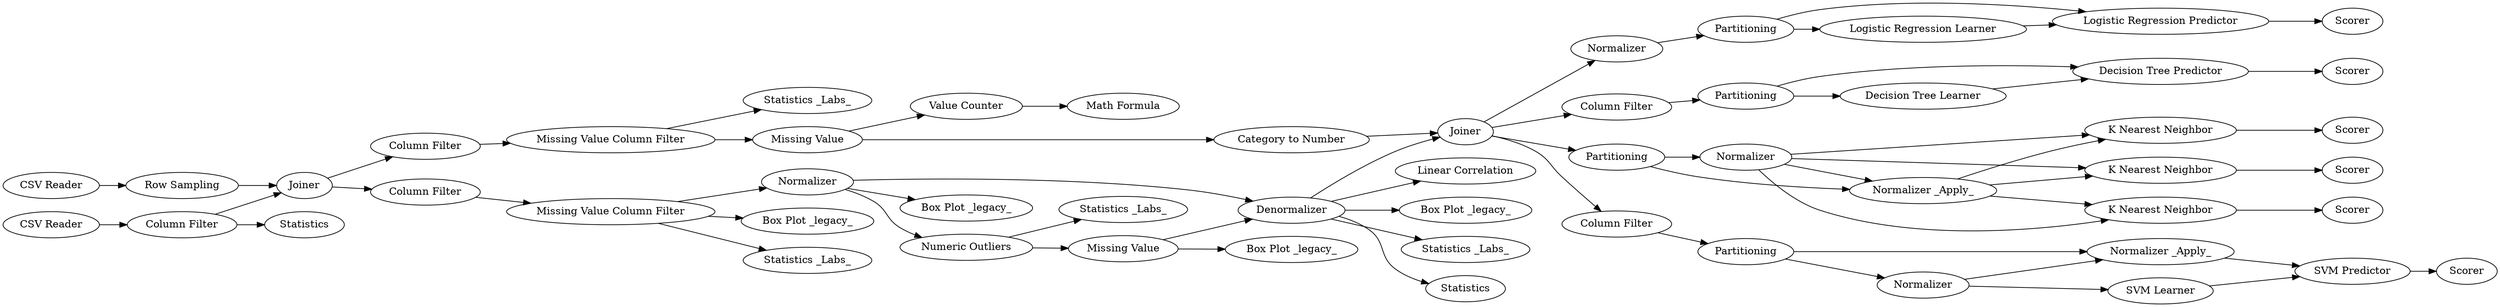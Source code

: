digraph {
	1 [label="CSV Reader"]
	2 [label="Row Sampling"]
	3 [label="CSV Reader"]
	4 [label=Joiner]
	34 [label="Column Filter"]
	35 [label="Column Filter"]
	36 [label="Missing Value Column Filter"]
	37 [label="Missing Value Column Filter"]
	38 [label="Missing Value"]
	39 [label="Missing Value"]
	40 [label="Category to Number"]
	41 [label="Numeric Outliers"]
	42 [label=Joiner]
	45 [label=Normalizer]
	46 [label=Denormalizer]
	48 [label=Partitioning]
	49 [label="Decision Tree Learner"]
	50 [label="Decision Tree Predictor"]
	51 [label=Scorer]
	52 [label=Normalizer]
	56 [label=Partitioning]
	58 [label="Column Filter"]
	61 [label=Partitioning]
	63 [label=Normalizer]
	64 [label="Normalizer _Apply_"]
	65 [label="K Nearest Neighbor"]
	66 [label=Scorer]
	67 [label="K Nearest Neighbor"]
	68 [label="K Nearest Neighbor"]
	69 [label=Scorer]
	70 [label=Scorer]
	83 [label=Partitioning]
	84 [label="SVM Learner"]
	87 [label="SVM Predictor"]
	88 [label=Scorer]
	91 [label="Value Counter"]
	92 [label="Math Formula"]
	95 [label=Statistics]
	96 [label="Linear Correlation"]
	101 [label="Box Plot _legacy_"]
	102 [label="Box Plot _legacy_"]
	103 [label="Box Plot _legacy_"]
	104 [label="Box Plot _legacy_"]
	105 [label=Normalizer]
	106 [label="Normalizer _Apply_"]
	107 [label="Column Filter"]
	108 [label="Logistic Regression Learner"]
	109 [label="Logistic Regression Predictor"]
	110 [label=Scorer]
	111 [label="Column Filter"]
	114 [label="Statistics _Labs_"]
	115 [label="Statistics _Labs_"]
	116 [label="Statistics _Labs_"]
	117 [label="Statistics _Labs_"]
	118 [label=Statistics]
	1 -> 2
	2 -> 4
	3 -> 111
	4 -> 34
	4 -> 35
	34 -> 36
	35 -> 37
	36 -> 38
	36 -> 114
	37 -> 45
	37 -> 101
	37 -> 115
	38 -> 40
	38 -> 91
	39 -> 46
	39 -> 103
	40 -> 42
	41 -> 39
	41 -> 116
	42 -> 58
	42 -> 61
	42 -> 52
	42 -> 107
	45 -> 46
	45 -> 41
	45 -> 102
	46 -> 42
	46 -> 104
	46 -> 96
	46 -> 117
	46 -> 95
	48 -> 49
	48 -> 50
	49 -> 50
	50 -> 51
	52 -> 56
	56 -> 108
	56 -> 109
	58 -> 48
	61 -> 63
	61 -> 64
	63 -> 68
	63 -> 67
	63 -> 65
	63 -> 64
	64 -> 65
	64 -> 67
	64 -> 68
	65 -> 66
	67 -> 69
	68 -> 70
	83 -> 106
	83 -> 105
	84 -> 87
	87 -> 88
	91 -> 92
	105 -> 106
	105 -> 84
	106 -> 87
	107 -> 83
	108 -> 109
	109 -> 110
	111 -> 118
	111 -> 4
	rankdir=LR
}

